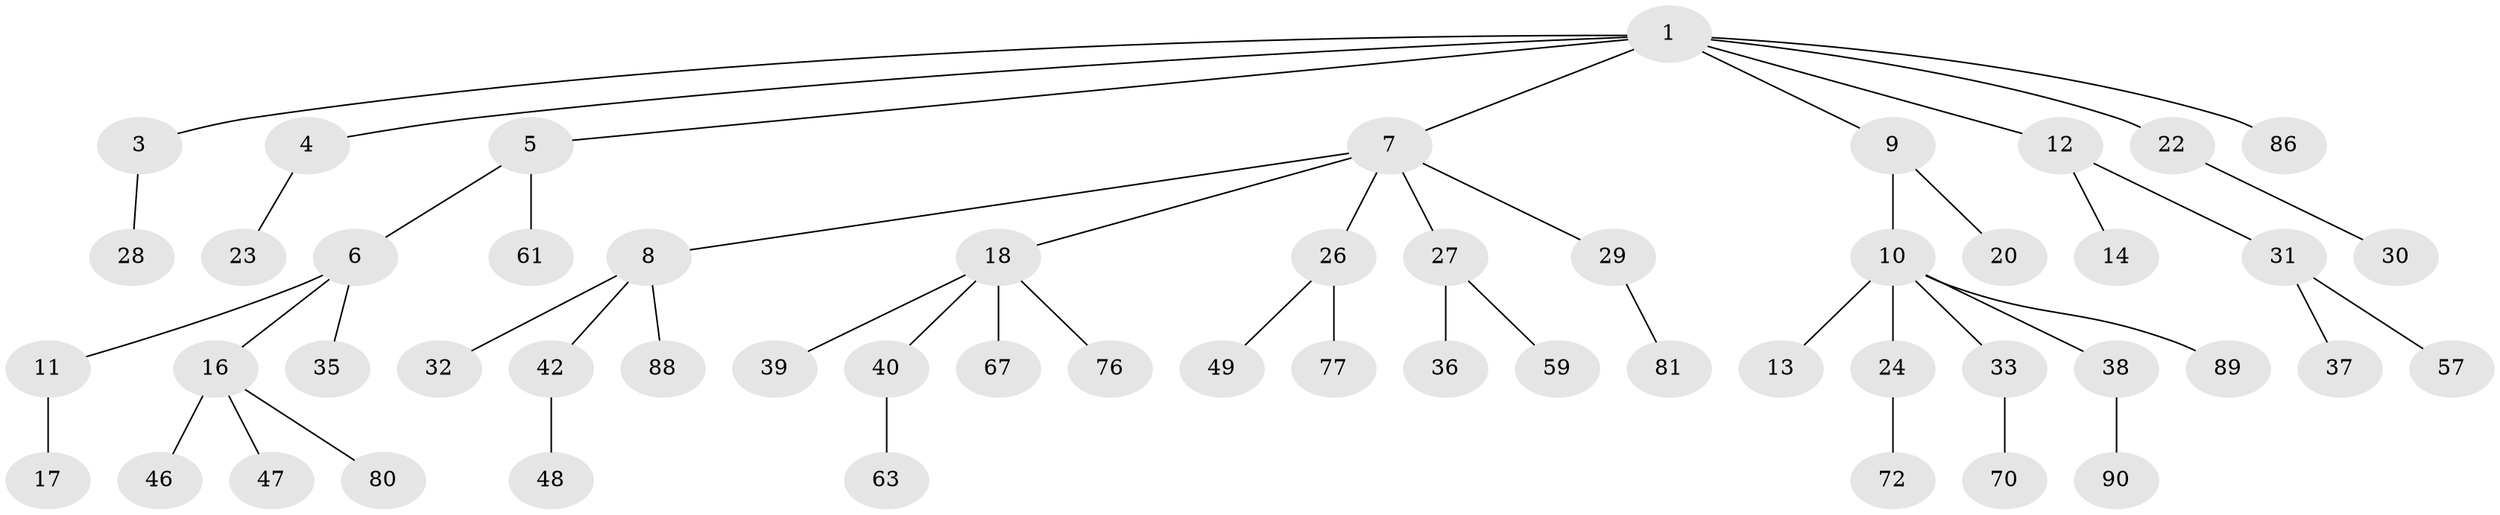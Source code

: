 // original degree distribution, {5: 0.022222222222222223, 6: 0.044444444444444446, 2: 0.26666666666666666, 4: 0.044444444444444446, 3: 0.13333333333333333, 1: 0.4888888888888889}
// Generated by graph-tools (version 1.1) at 2025/19/03/04/25 18:19:13]
// undirected, 54 vertices, 53 edges
graph export_dot {
graph [start="1"]
  node [color=gray90,style=filled];
  1 [super="+2+19"];
  3;
  4 [super="+84+66+34"];
  5 [super="+50"];
  6;
  7;
  8 [super="+15"];
  9;
  10;
  11;
  12;
  13 [super="+64"];
  14 [super="+44"];
  16 [super="+25+45"];
  17 [super="+68"];
  18 [super="+21"];
  20;
  22;
  23 [super="+54"];
  24;
  26;
  27;
  28;
  29;
  30;
  31;
  32 [super="+58"];
  33;
  35 [super="+73+41"];
  36;
  37 [super="+43"];
  38;
  39;
  40 [super="+75+51"];
  42;
  46 [super="+69+53"];
  47;
  48;
  49;
  57 [super="+79"];
  59 [super="+65"];
  61;
  63;
  67;
  70;
  72;
  76;
  77;
  80 [super="+87"];
  81;
  86;
  88;
  89;
  90;
  1 -- 7;
  1 -- 12;
  1 -- 86;
  1 -- 3;
  1 -- 4;
  1 -- 5;
  1 -- 22;
  1 -- 9;
  3 -- 28;
  4 -- 23;
  5 -- 6;
  5 -- 61;
  6 -- 11;
  6 -- 16;
  6 -- 35;
  7 -- 8;
  7 -- 18;
  7 -- 26;
  7 -- 27;
  7 -- 29;
  8 -- 88;
  8 -- 32;
  8 -- 42;
  9 -- 10;
  9 -- 20;
  10 -- 13;
  10 -- 24;
  10 -- 33;
  10 -- 38;
  10 -- 89;
  11 -- 17;
  12 -- 14;
  12 -- 31;
  16 -- 46;
  16 -- 47;
  16 -- 80;
  18 -- 67;
  18 -- 40;
  18 -- 76;
  18 -- 39;
  22 -- 30;
  24 -- 72;
  26 -- 49;
  26 -- 77;
  27 -- 36;
  27 -- 59;
  29 -- 81;
  31 -- 37;
  31 -- 57;
  33 -- 70;
  38 -- 90;
  40 -- 63;
  42 -- 48;
}
